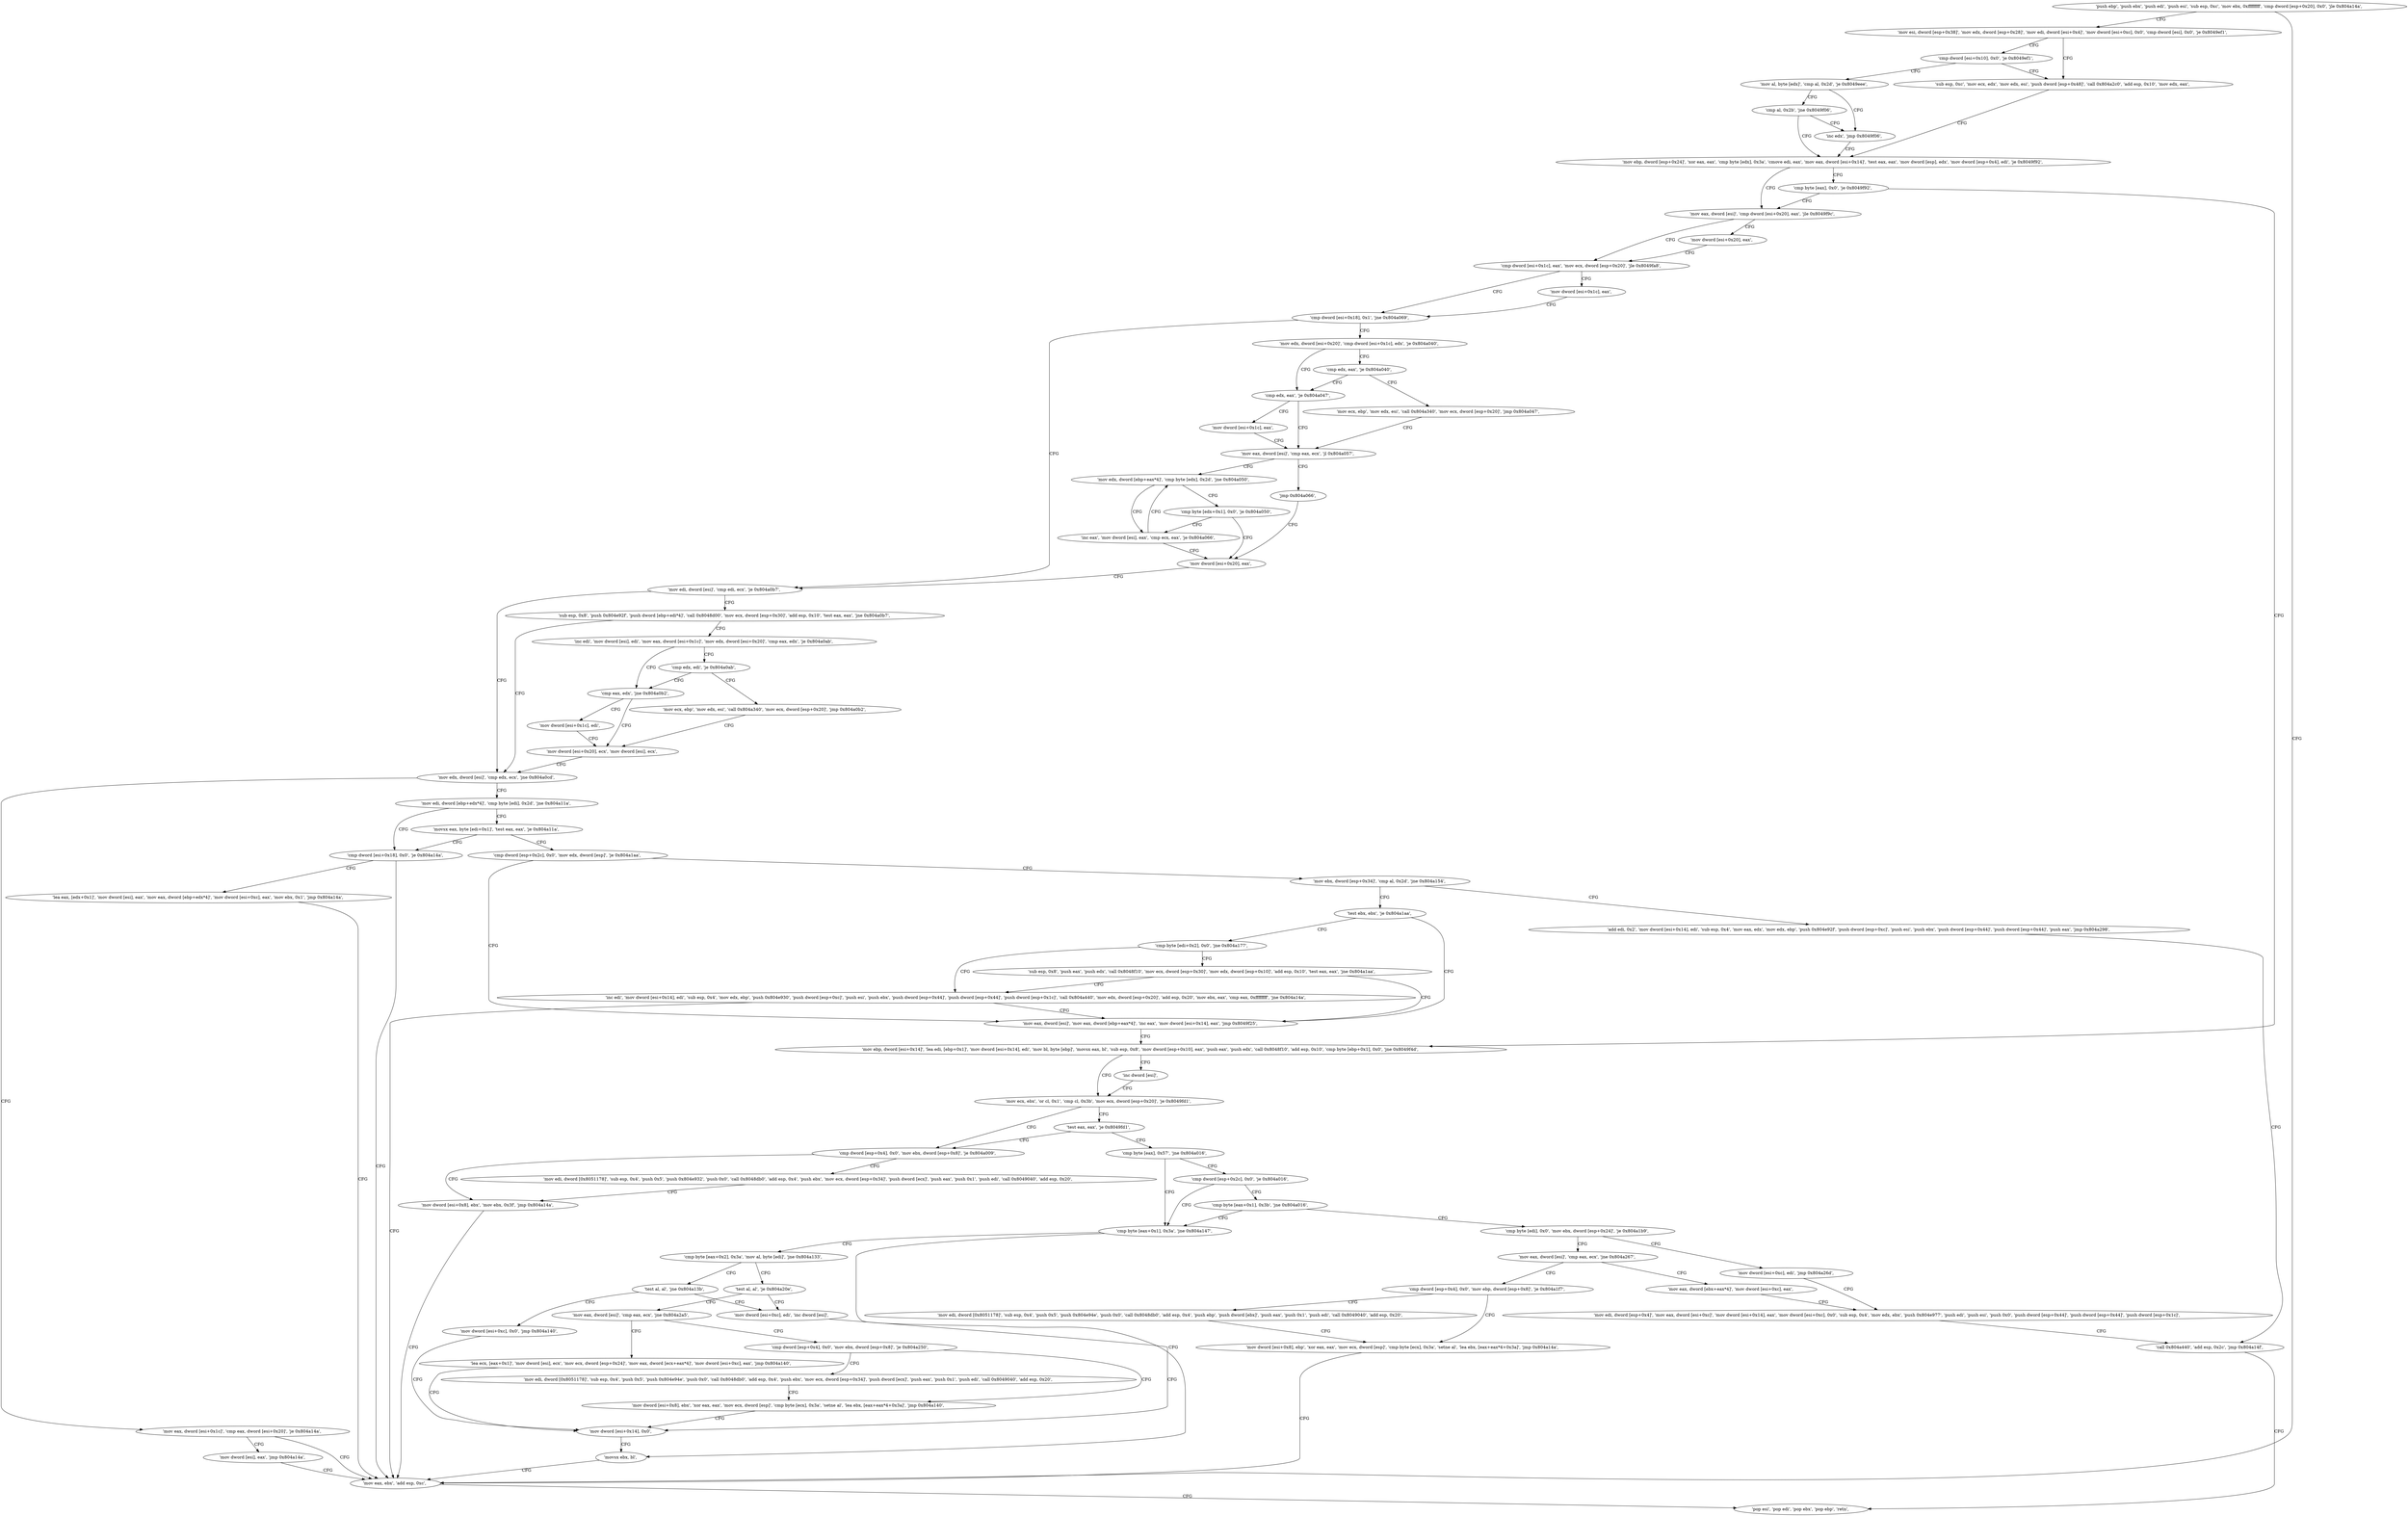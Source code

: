 digraph "func" {
"134520496" [label = "'push ebp', 'push ebx', 'push edi', 'push esi', 'sub esp, 0xc', 'mov ebx, 0xffffffff', 'cmp dword [esp+0x20], 0x0', 'jle 0x804a14a', " ]
"134521162" [label = "'mov eax, ebx', 'add esp, 0xc', " ]
"134520519" [label = "'mov esi, dword [esp+0x38]', 'mov edx, dword [esp+0x28]', 'mov edi, dword [esi+0x4]', 'mov dword [esi+0xc], 0x0', 'cmp dword [esi], 0x0', 'je 0x8049ef1', " ]
"134521167" [label = "'pop esi', 'pop edi', 'pop ebx', 'pop ebp', 'retn', " ]
"134520561" [label = "'sub esp, 0xc', 'mov ecx, edx', 'mov edx, esi', 'push dword [esp+0x48]', 'call 0x804a2c0', 'add esp, 0x10', 'mov edx, eax', " ]
"134520542" [label = "'cmp dword [esi+0x10], 0x0', 'je 0x8049ef1', " ]
"134520582" [label = "'mov ebp, dword [esp+0x24]', 'xor eax, eax', 'cmp byte [edx], 0x3a', 'cmove edi, eax', 'mov eax, dword [esi+0x14]', 'test eax, eax', 'mov dword [esp], edx', 'mov dword [esp+0x4], edi', 'je 0x8049f92', " ]
"134520548" [label = "'mov al, byte [edx]', 'cmp al, 0x2d', 'je 0x8049eee', " ]
"134520722" [label = "'mov eax, dword [esi]', 'cmp dword [esi+0x20], eax', 'jle 0x8049f9c', " ]
"134520732" [label = "'cmp dword [esi+0x1c], eax', 'mov ecx, dword [esp+0x20]', 'jle 0x8049fa8', " ]
"134520729" [label = "'mov dword [esi+0x20], eax', " ]
"134520608" [label = "'cmp byte [eax], 0x0', 'je 0x8049f92', " ]
"134520613" [label = "'mov ebp, dword [esi+0x14]', 'lea edi, [ebp+0x1]', 'mov dword [esi+0x14], edi', 'mov bl, byte [ebp]', 'movsx eax, bl', 'sub esp, 0x8', 'mov dword [esp+0x10], eax', 'push eax', 'push edx', 'call 0x8048f10', 'add esp, 0x10', 'cmp byte [ebp+0x1], 0x0', 'jne 0x8049f4d', " ]
"134520558" [label = "'inc edx', 'jmp 0x8049f06', " ]
"134520554" [label = "'cmp al, 0x2b', 'jne 0x8049f06', " ]
"134520744" [label = "'cmp dword [esi+0x18], 0x1', 'jne 0x804a069', " ]
"134520741" [label = "'mov dword [esi+0x1c], eax', " ]
"134520653" [label = "'mov ecx, ebx', 'or cl, 0x1', 'cmp cl, 0x3b', 'mov ecx, dword [esp+0x20]', 'je 0x8049fd1', " ]
"134520651" [label = "'inc dword [esi]', " ]
"134520937" [label = "'mov edi, dword [esi]', 'cmp edi, ecx', 'je 0x804a0b7', " ]
"134520754" [label = "'mov edx, dword [esi+0x20]', 'cmp dword [esi+0x1c], edx', 'je 0x804a040', " ]
"134520785" [label = "'cmp dword [esp+0x4], 0x0', 'mov ebx, dword [esp+0x8]', 'je 0x804a009', " ]
"134520667" [label = "'test eax, eax', 'je 0x8049fd1', " ]
"134521015" [label = "'mov edx, dword [esi]', 'cmp edx, ecx', 'jne 0x804a0cd', " ]
"134520943" [label = "'sub esp, 0x8', 'push 0x804e92f', 'push dword [ebp+edi*4]', 'call 0x8048d00', 'mov ecx, dword [esp+0x30]', 'add esp, 0x10', 'test eax, eax', 'jne 0x804a0b7', " ]
"134520896" [label = "'cmp edx, eax', 'je 0x804a047', " ]
"134520766" [label = "'cmp edx, eax', 'je 0x804a040', " ]
"134520841" [label = "'mov dword [esi+0x8], ebx', 'mov ebx, 0x3f', 'jmp 0x804a14a', " ]
"134520796" [label = "'mov edi, dword [0x8051178]', 'sub esp, 0x4', 'push 0x5', 'push 0x804e932', 'push 0x0', 'call 0x8048db0', 'add esp, 0x4', 'push ebx', 'mov ecx, dword [esp+0x34]', 'push dword [ecx]', 'push eax', 'push 0x1', 'push edi', 'call 0x8049040', 'add esp, 0x20', " ]
"134520671" [label = "'cmp byte [eax], 0x57', 'jne 0x804a016', " ]
"134521037" [label = "'mov edi, dword [ebp+edx*4]', 'cmp byte [edi], 0x2d', 'jne 0x804a11a', " ]
"134521021" [label = "'mov eax, dword [esi+0x1c]', 'cmp eax, dword [esi+0x20]', 'je 0x804a14a', " ]
"134520971" [label = "'inc edi', 'mov dword [esi], edi', 'mov eax, dword [esi+0x1c]', 'mov edx, dword [esi+0x20]', 'cmp eax, edx', 'je 0x804a0ab', " ]
"134520903" [label = "'mov eax, dword [esi]', 'cmp eax, ecx', 'jl 0x804a057', " ]
"134520900" [label = "'mov dword [esi+0x1c], eax', " ]
"134520770" [label = "'mov ecx, ebp', 'mov edx, esi', 'call 0x804a340', 'mov ecx, dword [esp+0x20]', 'jmp 0x804a047', " ]
"134520854" [label = "'cmp byte [eax+0x1], 0x3a', 'jne 0x804a147', " ]
"134520680" [label = "'cmp dword [esp+0x2c], 0x0', 'je 0x804a016', " ]
"134521114" [label = "'cmp dword [esi+0x18], 0x0', 'je 0x804a14a', " ]
"134521046" [label = "'movsx eax, byte [edi+0x1]', 'test eax, eax', 'je 0x804a11a', " ]
"134521033" [label = "'mov dword [esi], eax', 'jmp 0x804a14a', " ]
"134521003" [label = "'cmp eax, edx', 'jne 0x804a0b2', " ]
"134520984" [label = "'cmp edx, edi', 'je 0x804a0ab', " ]
"134520919" [label = "'mov edx, dword [ebp+eax*4]', 'cmp byte [edx], 0x2d', 'jne 0x804a050', " ]
"134520909" [label = "'jmp 0x804a066', " ]
"134521159" [label = "'movsx ebx, bl', " ]
"134520864" [label = "'cmp byte [eax+0x2], 0x3a', 'mov al, byte [edi]', 'jne 0x804a133', " ]
"134520691" [label = "'cmp byte [eax+0x1], 0x3b', 'jne 0x804a016', " ]
"134521120" [label = "'lea eax, [edx+0x1]', 'mov dword [esi], eax', 'mov eax, dword [ebp+edx*4]', 'mov dword [esi+0xc], eax', 'mov ebx, 0x1', 'jmp 0x804a14a', " ]
"134521054" [label = "'cmp dword [esp+0x2c], 0x0', 'mov edx, dword [esp]', 'je 0x804a1aa', " ]
"134521010" [label = "'mov dword [esi+0x20], ecx', 'mov dword [esi], ecx', " ]
"134521007" [label = "'mov dword [esi+0x1c], edi', " ]
"134520988" [label = "'mov ecx, ebp', 'mov edx, esi', 'call 0x804a340', 'mov ecx, dword [esp+0x20]', 'jmp 0x804a0b2', " ]
"134520912" [label = "'inc eax', 'mov dword [esi], eax', 'cmp ecx, eax', 'je 0x804a066', " ]
"134520928" [label = "'cmp byte [edx+0x1], 0x0', 'je 0x804a050', " ]
"134520934" [label = "'mov dword [esi+0x20], eax', " ]
"134521139" [label = "'test al, al', 'je 0x804a20e', " ]
"134520876" [label = "'test al, al', 'jne 0x804a13b', " ]
"134520701" [label = "'cmp byte [edi], 0x0', 'mov ebx, dword [esp+0x24]', 'je 0x804a1b9', " ]
"134521258" [label = "'mov eax, dword [esi]', 'mov eax, dword [ebp+eax*4]', 'inc eax', 'mov dword [esi+0x14], eax', 'jmp 0x8049f25', " ]
"134521068" [label = "'mov ebx, dword [esp+0x34]', 'cmp al, 0x2d', 'jne 0x804a154', " ]
"134521358" [label = "'mov eax, dword [esi]', 'cmp eax, ecx', 'jne 0x804a2a5', " ]
"134521147" [label = "'mov dword [esi+0xc], edi', 'inc dword [esi]', " ]
"134520884" [label = "'mov dword [esi+0xc], 0x0', 'jmp 0x804a140', " ]
"134521273" [label = "'mov eax, dword [esi]', 'cmp eax, ecx', 'jne 0x804a267', " ]
"134520714" [label = "'mov dword [esi+0xc], edi', 'jmp 0x804a26d', " ]
"134521172" [label = "'test ebx, ebx', 'je 0x804a1aa', " ]
"134521076" [label = "'add edi, 0x2', 'mov dword [esi+0x14], edi', 'sub esp, 0x4', 'mov eax, edx', 'mov edx, ebp', 'push 0x804e92f', 'push dword [esp+0xc]', 'push esi', 'push ebx', 'push dword [esp+0x44]', 'push dword [esp+0x44]', 'push eax', 'jmp 0x804a298', " ]
"134521509" [label = "'lea ecx, [eax+0x1]', 'mov dword [esi], ecx', 'mov ecx, dword [esp+0x24]', 'mov eax, dword [ecx+eax*4]', 'mov dword [esi+0xc], eax', 'jmp 0x804a140', " ]
"134521368" [label = "'cmp dword [esp+0x4], 0x0', 'mov ebx, dword [esp+0x8]', 'je 0x804a250', " ]
"134521152" [label = "'mov dword [esi+0x14], 0x0', " ]
"134521447" [label = "'mov eax, dword [ebx+eax*4]', 'mov dword [esi+0xc], eax', " ]
"134521283" [label = "'cmp dword [esp+0x4], 0x0', 'mov ebp, dword [esp+0x8]', 'je 0x804a1f7', " ]
"134521453" [label = "'mov edi, dword [esp+0x4]', 'mov eax, dword [esi+0xc]', 'mov dword [esi+0x14], eax', 'mov dword [esi+0xc], 0x0', 'sub esp, 0x4', 'mov edx, ebx', 'push 0x804e977', 'push edi', 'push esi', 'push 0x0', 'push dword [esp+0x44]', 'push dword [esp+0x44]', 'push dword [esp+0x1c]', " ]
"134521176" [label = "'cmp byte [edi+0x2], 0x0', 'jne 0x804a177', " ]
"134521496" [label = "'call 0x804a440', 'add esp, 0x2c', 'jmp 0x804a14f', " ]
"134521424" [label = "'mov dword [esi+0x8], ebx', 'xor eax, eax', 'mov ecx, dword [esp]', 'cmp byte [ecx], 0x3a', 'setne al', 'lea ebx, [eax+eax*4+0x3a]', 'jmp 0x804a140', " ]
"134521379" [label = "'mov edi, dword [0x8051178]', 'sub esp, 0x4', 'push 0x5', 'push 0x804e94e', 'push 0x0', 'call 0x8048db0', 'add esp, 0x4', 'push ebx', 'mov ecx, dword [esp+0x34]', 'push dword [ecx]', 'push eax', 'push 0x1', 'push edi', 'call 0x8049040', 'add esp, 0x20', " ]
"134521335" [label = "'mov dword [esi+0x8], ebp', 'xor eax, eax', 'mov ecx, dword [esp]', 'cmp byte [ecx], 0x3a', 'setne al', 'lea ebx, [eax+eax*4+0x3a]', 'jmp 0x804a14a', " ]
"134521294" [label = "'mov edi, dword [0x8051178]', 'sub esp, 0x4', 'push 0x5', 'push 0x804e94e', 'push 0x0', 'call 0x8048db0', 'add esp, 0x4', 'push ebp', 'push dword [ebx]', 'push eax', 'push 0x1', 'push edi', 'call 0x8049040', 'add esp, 0x20', " ]
"134521207" [label = "'inc edi', 'mov dword [esi+0x14], edi', 'sub esp, 0x4', 'mov edx, ebp', 'push 0x804e930', 'push dword [esp+0xc]', 'push esi', 'push ebx', 'push dword [esp+0x44]', 'push dword [esp+0x44]', 'push dword [esp+0x1c]', 'call 0x804a440', 'mov edx, dword [esp+0x20]', 'add esp, 0x20', 'mov ebx, eax', 'cmp eax, 0xffffffff', 'jne 0x804a14a', " ]
"134521182" [label = "'sub esp, 0x8', 'push eax', 'push edx', 'call 0x8048f10', 'mov ecx, dword [esp+0x30]', 'mov edx, dword [esp+0x10]', 'add esp, 0x10', 'test eax, eax', 'jne 0x804a1aa', " ]
"134520496" -> "134521162" [ label = "CFG" ]
"134520496" -> "134520519" [ label = "CFG" ]
"134521162" -> "134521167" [ label = "CFG" ]
"134520519" -> "134520561" [ label = "CFG" ]
"134520519" -> "134520542" [ label = "CFG" ]
"134520561" -> "134520582" [ label = "CFG" ]
"134520542" -> "134520561" [ label = "CFG" ]
"134520542" -> "134520548" [ label = "CFG" ]
"134520582" -> "134520722" [ label = "CFG" ]
"134520582" -> "134520608" [ label = "CFG" ]
"134520548" -> "134520558" [ label = "CFG" ]
"134520548" -> "134520554" [ label = "CFG" ]
"134520722" -> "134520732" [ label = "CFG" ]
"134520722" -> "134520729" [ label = "CFG" ]
"134520732" -> "134520744" [ label = "CFG" ]
"134520732" -> "134520741" [ label = "CFG" ]
"134520729" -> "134520732" [ label = "CFG" ]
"134520608" -> "134520722" [ label = "CFG" ]
"134520608" -> "134520613" [ label = "CFG" ]
"134520613" -> "134520653" [ label = "CFG" ]
"134520613" -> "134520651" [ label = "CFG" ]
"134520558" -> "134520582" [ label = "CFG" ]
"134520554" -> "134520582" [ label = "CFG" ]
"134520554" -> "134520558" [ label = "CFG" ]
"134520744" -> "134520937" [ label = "CFG" ]
"134520744" -> "134520754" [ label = "CFG" ]
"134520741" -> "134520744" [ label = "CFG" ]
"134520653" -> "134520785" [ label = "CFG" ]
"134520653" -> "134520667" [ label = "CFG" ]
"134520651" -> "134520653" [ label = "CFG" ]
"134520937" -> "134521015" [ label = "CFG" ]
"134520937" -> "134520943" [ label = "CFG" ]
"134520754" -> "134520896" [ label = "CFG" ]
"134520754" -> "134520766" [ label = "CFG" ]
"134520785" -> "134520841" [ label = "CFG" ]
"134520785" -> "134520796" [ label = "CFG" ]
"134520667" -> "134520785" [ label = "CFG" ]
"134520667" -> "134520671" [ label = "CFG" ]
"134521015" -> "134521037" [ label = "CFG" ]
"134521015" -> "134521021" [ label = "CFG" ]
"134520943" -> "134521015" [ label = "CFG" ]
"134520943" -> "134520971" [ label = "CFG" ]
"134520896" -> "134520903" [ label = "CFG" ]
"134520896" -> "134520900" [ label = "CFG" ]
"134520766" -> "134520896" [ label = "CFG" ]
"134520766" -> "134520770" [ label = "CFG" ]
"134520841" -> "134521162" [ label = "CFG" ]
"134520796" -> "134520841" [ label = "CFG" ]
"134520671" -> "134520854" [ label = "CFG" ]
"134520671" -> "134520680" [ label = "CFG" ]
"134521037" -> "134521114" [ label = "CFG" ]
"134521037" -> "134521046" [ label = "CFG" ]
"134521021" -> "134521162" [ label = "CFG" ]
"134521021" -> "134521033" [ label = "CFG" ]
"134520971" -> "134521003" [ label = "CFG" ]
"134520971" -> "134520984" [ label = "CFG" ]
"134520903" -> "134520919" [ label = "CFG" ]
"134520903" -> "134520909" [ label = "CFG" ]
"134520900" -> "134520903" [ label = "CFG" ]
"134520770" -> "134520903" [ label = "CFG" ]
"134520854" -> "134521159" [ label = "CFG" ]
"134520854" -> "134520864" [ label = "CFG" ]
"134520680" -> "134520854" [ label = "CFG" ]
"134520680" -> "134520691" [ label = "CFG" ]
"134521114" -> "134521162" [ label = "CFG" ]
"134521114" -> "134521120" [ label = "CFG" ]
"134521046" -> "134521114" [ label = "CFG" ]
"134521046" -> "134521054" [ label = "CFG" ]
"134521033" -> "134521162" [ label = "CFG" ]
"134521003" -> "134521010" [ label = "CFG" ]
"134521003" -> "134521007" [ label = "CFG" ]
"134520984" -> "134521003" [ label = "CFG" ]
"134520984" -> "134520988" [ label = "CFG" ]
"134520919" -> "134520912" [ label = "CFG" ]
"134520919" -> "134520928" [ label = "CFG" ]
"134520909" -> "134520934" [ label = "CFG" ]
"134521159" -> "134521162" [ label = "CFG" ]
"134520864" -> "134521139" [ label = "CFG" ]
"134520864" -> "134520876" [ label = "CFG" ]
"134520691" -> "134520854" [ label = "CFG" ]
"134520691" -> "134520701" [ label = "CFG" ]
"134521120" -> "134521162" [ label = "CFG" ]
"134521054" -> "134521258" [ label = "CFG" ]
"134521054" -> "134521068" [ label = "CFG" ]
"134521010" -> "134521015" [ label = "CFG" ]
"134521007" -> "134521010" [ label = "CFG" ]
"134520988" -> "134521010" [ label = "CFG" ]
"134520912" -> "134520934" [ label = "CFG" ]
"134520912" -> "134520919" [ label = "CFG" ]
"134520928" -> "134520912" [ label = "CFG" ]
"134520928" -> "134520934" [ label = "CFG" ]
"134520934" -> "134520937" [ label = "CFG" ]
"134521139" -> "134521358" [ label = "CFG" ]
"134521139" -> "134521147" [ label = "CFG" ]
"134520876" -> "134521147" [ label = "CFG" ]
"134520876" -> "134520884" [ label = "CFG" ]
"134520701" -> "134521273" [ label = "CFG" ]
"134520701" -> "134520714" [ label = "CFG" ]
"134521258" -> "134520613" [ label = "CFG" ]
"134521068" -> "134521172" [ label = "CFG" ]
"134521068" -> "134521076" [ label = "CFG" ]
"134521358" -> "134521509" [ label = "CFG" ]
"134521358" -> "134521368" [ label = "CFG" ]
"134521147" -> "134521152" [ label = "CFG" ]
"134520884" -> "134521152" [ label = "CFG" ]
"134521273" -> "134521447" [ label = "CFG" ]
"134521273" -> "134521283" [ label = "CFG" ]
"134520714" -> "134521453" [ label = "CFG" ]
"134521172" -> "134521258" [ label = "CFG" ]
"134521172" -> "134521176" [ label = "CFG" ]
"134521076" -> "134521496" [ label = "CFG" ]
"134521509" -> "134521152" [ label = "CFG" ]
"134521368" -> "134521424" [ label = "CFG" ]
"134521368" -> "134521379" [ label = "CFG" ]
"134521152" -> "134521159" [ label = "CFG" ]
"134521447" -> "134521453" [ label = "CFG" ]
"134521283" -> "134521335" [ label = "CFG" ]
"134521283" -> "134521294" [ label = "CFG" ]
"134521453" -> "134521496" [ label = "CFG" ]
"134521176" -> "134521207" [ label = "CFG" ]
"134521176" -> "134521182" [ label = "CFG" ]
"134521496" -> "134521167" [ label = "CFG" ]
"134521424" -> "134521152" [ label = "CFG" ]
"134521379" -> "134521424" [ label = "CFG" ]
"134521335" -> "134521162" [ label = "CFG" ]
"134521294" -> "134521335" [ label = "CFG" ]
"134521207" -> "134521162" [ label = "CFG" ]
"134521207" -> "134521258" [ label = "CFG" ]
"134521182" -> "134521258" [ label = "CFG" ]
"134521182" -> "134521207" [ label = "CFG" ]
}
